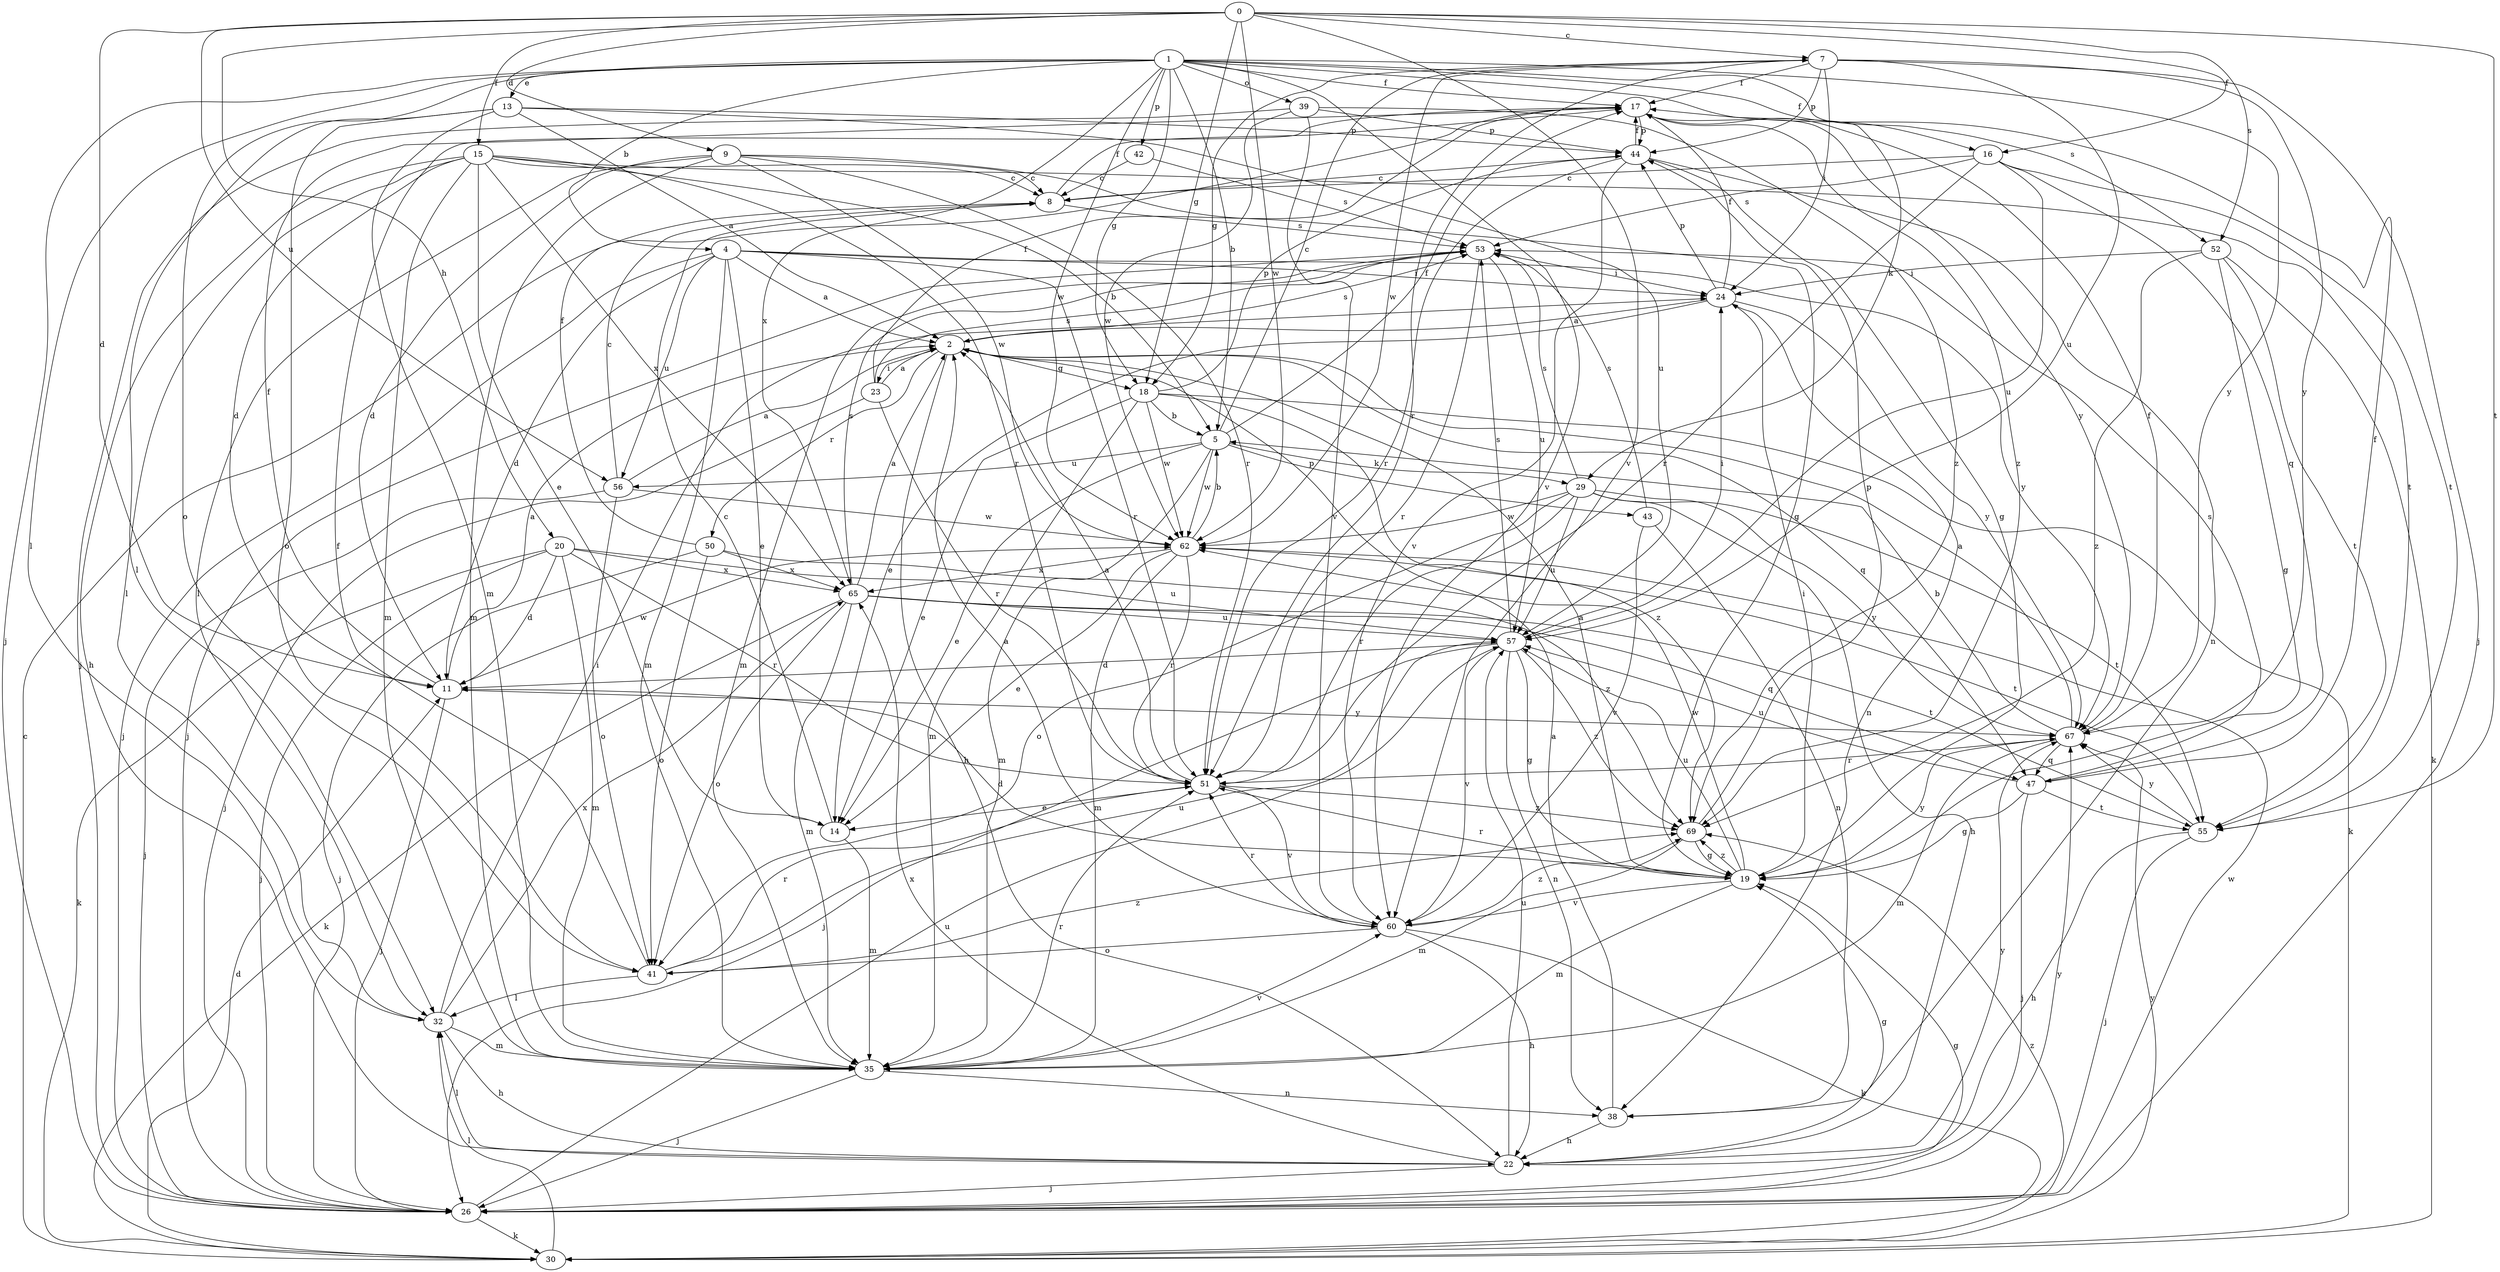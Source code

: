 strict digraph  {
0;
1;
2;
4;
5;
7;
8;
9;
11;
13;
14;
15;
16;
17;
18;
19;
20;
22;
23;
24;
26;
29;
30;
32;
35;
38;
39;
41;
42;
43;
44;
47;
50;
51;
52;
53;
55;
56;
57;
60;
62;
65;
67;
69;
0 -> 7  [label=c];
0 -> 9  [label=d];
0 -> 11  [label=d];
0 -> 15  [label=f];
0 -> 16  [label=f];
0 -> 18  [label=g];
0 -> 20  [label=h];
0 -> 52  [label=s];
0 -> 55  [label=t];
0 -> 56  [label=u];
0 -> 60  [label=v];
0 -> 62  [label=w];
1 -> 4  [label=b];
1 -> 5  [label=b];
1 -> 13  [label=e];
1 -> 16  [label=f];
1 -> 17  [label=f];
1 -> 18  [label=g];
1 -> 26  [label=j];
1 -> 29  [label=k];
1 -> 32  [label=l];
1 -> 39  [label=o];
1 -> 41  [label=o];
1 -> 42  [label=p];
1 -> 52  [label=s];
1 -> 60  [label=v];
1 -> 62  [label=w];
1 -> 65  [label=x];
1 -> 67  [label=y];
2 -> 18  [label=g];
2 -> 22  [label=h];
2 -> 23  [label=i];
2 -> 47  [label=q];
2 -> 50  [label=r];
2 -> 53  [label=s];
4 -> 2  [label=a];
4 -> 11  [label=d];
4 -> 14  [label=e];
4 -> 24  [label=i];
4 -> 26  [label=j];
4 -> 35  [label=m];
4 -> 51  [label=r];
4 -> 56  [label=u];
4 -> 67  [label=y];
5 -> 7  [label=c];
5 -> 14  [label=e];
5 -> 17  [label=f];
5 -> 29  [label=k];
5 -> 35  [label=m];
5 -> 43  [label=p];
5 -> 56  [label=u];
5 -> 62  [label=w];
7 -> 17  [label=f];
7 -> 18  [label=g];
7 -> 24  [label=i];
7 -> 26  [label=j];
7 -> 44  [label=p];
7 -> 51  [label=r];
7 -> 57  [label=u];
7 -> 62  [label=w];
7 -> 67  [label=y];
8 -> 17  [label=f];
8 -> 53  [label=s];
9 -> 8  [label=c];
9 -> 11  [label=d];
9 -> 19  [label=g];
9 -> 32  [label=l];
9 -> 35  [label=m];
9 -> 51  [label=r];
9 -> 62  [label=w];
11 -> 2  [label=a];
11 -> 17  [label=f];
11 -> 26  [label=j];
11 -> 62  [label=w];
11 -> 67  [label=y];
13 -> 2  [label=a];
13 -> 32  [label=l];
13 -> 35  [label=m];
13 -> 41  [label=o];
13 -> 44  [label=p];
13 -> 57  [label=u];
14 -> 8  [label=c];
14 -> 35  [label=m];
15 -> 5  [label=b];
15 -> 8  [label=c];
15 -> 11  [label=d];
15 -> 14  [label=e];
15 -> 22  [label=h];
15 -> 32  [label=l];
15 -> 35  [label=m];
15 -> 51  [label=r];
15 -> 55  [label=t];
15 -> 65  [label=x];
16 -> 8  [label=c];
16 -> 47  [label=q];
16 -> 51  [label=r];
16 -> 53  [label=s];
16 -> 55  [label=t];
16 -> 57  [label=u];
17 -> 44  [label=p];
17 -> 67  [label=y];
17 -> 69  [label=z];
18 -> 5  [label=b];
18 -> 14  [label=e];
18 -> 30  [label=k];
18 -> 35  [label=m];
18 -> 44  [label=p];
18 -> 62  [label=w];
18 -> 69  [label=z];
19 -> 2  [label=a];
19 -> 11  [label=d];
19 -> 24  [label=i];
19 -> 35  [label=m];
19 -> 51  [label=r];
19 -> 57  [label=u];
19 -> 60  [label=v];
19 -> 62  [label=w];
19 -> 67  [label=y];
19 -> 69  [label=z];
20 -> 11  [label=d];
20 -> 26  [label=j];
20 -> 30  [label=k];
20 -> 35  [label=m];
20 -> 51  [label=r];
20 -> 57  [label=u];
20 -> 65  [label=x];
22 -> 19  [label=g];
22 -> 26  [label=j];
22 -> 32  [label=l];
22 -> 57  [label=u];
22 -> 65  [label=x];
22 -> 67  [label=y];
23 -> 2  [label=a];
23 -> 17  [label=f];
23 -> 26  [label=j];
23 -> 51  [label=r];
23 -> 53  [label=s];
24 -> 2  [label=a];
24 -> 14  [label=e];
24 -> 17  [label=f];
24 -> 38  [label=n];
24 -> 44  [label=p];
24 -> 67  [label=y];
26 -> 19  [label=g];
26 -> 30  [label=k];
26 -> 57  [label=u];
26 -> 62  [label=w];
26 -> 67  [label=y];
29 -> 22  [label=h];
29 -> 41  [label=o];
29 -> 51  [label=r];
29 -> 53  [label=s];
29 -> 55  [label=t];
29 -> 57  [label=u];
29 -> 62  [label=w];
29 -> 67  [label=y];
30 -> 8  [label=c];
30 -> 11  [label=d];
30 -> 32  [label=l];
30 -> 67  [label=y];
30 -> 69  [label=z];
32 -> 22  [label=h];
32 -> 24  [label=i];
32 -> 35  [label=m];
32 -> 65  [label=x];
35 -> 26  [label=j];
35 -> 38  [label=n];
35 -> 51  [label=r];
35 -> 60  [label=v];
38 -> 2  [label=a];
38 -> 22  [label=h];
39 -> 26  [label=j];
39 -> 44  [label=p];
39 -> 60  [label=v];
39 -> 62  [label=w];
39 -> 69  [label=z];
41 -> 17  [label=f];
41 -> 32  [label=l];
41 -> 51  [label=r];
41 -> 57  [label=u];
41 -> 69  [label=z];
42 -> 8  [label=c];
42 -> 53  [label=s];
43 -> 38  [label=n];
43 -> 53  [label=s];
43 -> 60  [label=v];
44 -> 8  [label=c];
44 -> 17  [label=f];
44 -> 19  [label=g];
44 -> 38  [label=n];
44 -> 51  [label=r];
44 -> 60  [label=v];
47 -> 17  [label=f];
47 -> 19  [label=g];
47 -> 26  [label=j];
47 -> 53  [label=s];
47 -> 55  [label=t];
47 -> 57  [label=u];
50 -> 17  [label=f];
50 -> 26  [label=j];
50 -> 41  [label=o];
50 -> 65  [label=x];
50 -> 69  [label=z];
51 -> 2  [label=a];
51 -> 14  [label=e];
51 -> 60  [label=v];
51 -> 69  [label=z];
52 -> 19  [label=g];
52 -> 24  [label=i];
52 -> 30  [label=k];
52 -> 55  [label=t];
52 -> 69  [label=z];
53 -> 24  [label=i];
53 -> 26  [label=j];
53 -> 35  [label=m];
53 -> 51  [label=r];
53 -> 57  [label=u];
55 -> 22  [label=h];
55 -> 26  [label=j];
55 -> 67  [label=y];
56 -> 2  [label=a];
56 -> 8  [label=c];
56 -> 26  [label=j];
56 -> 41  [label=o];
56 -> 62  [label=w];
57 -> 11  [label=d];
57 -> 19  [label=g];
57 -> 24  [label=i];
57 -> 26  [label=j];
57 -> 38  [label=n];
57 -> 53  [label=s];
57 -> 60  [label=v];
57 -> 69  [label=z];
60 -> 2  [label=a];
60 -> 22  [label=h];
60 -> 30  [label=k];
60 -> 41  [label=o];
60 -> 51  [label=r];
60 -> 69  [label=z];
62 -> 5  [label=b];
62 -> 14  [label=e];
62 -> 35  [label=m];
62 -> 51  [label=r];
62 -> 55  [label=t];
62 -> 65  [label=x];
65 -> 2  [label=a];
65 -> 30  [label=k];
65 -> 35  [label=m];
65 -> 41  [label=o];
65 -> 47  [label=q];
65 -> 53  [label=s];
65 -> 55  [label=t];
65 -> 57  [label=u];
67 -> 2  [label=a];
67 -> 5  [label=b];
67 -> 17  [label=f];
67 -> 35  [label=m];
67 -> 47  [label=q];
67 -> 51  [label=r];
69 -> 19  [label=g];
69 -> 35  [label=m];
69 -> 44  [label=p];
}

